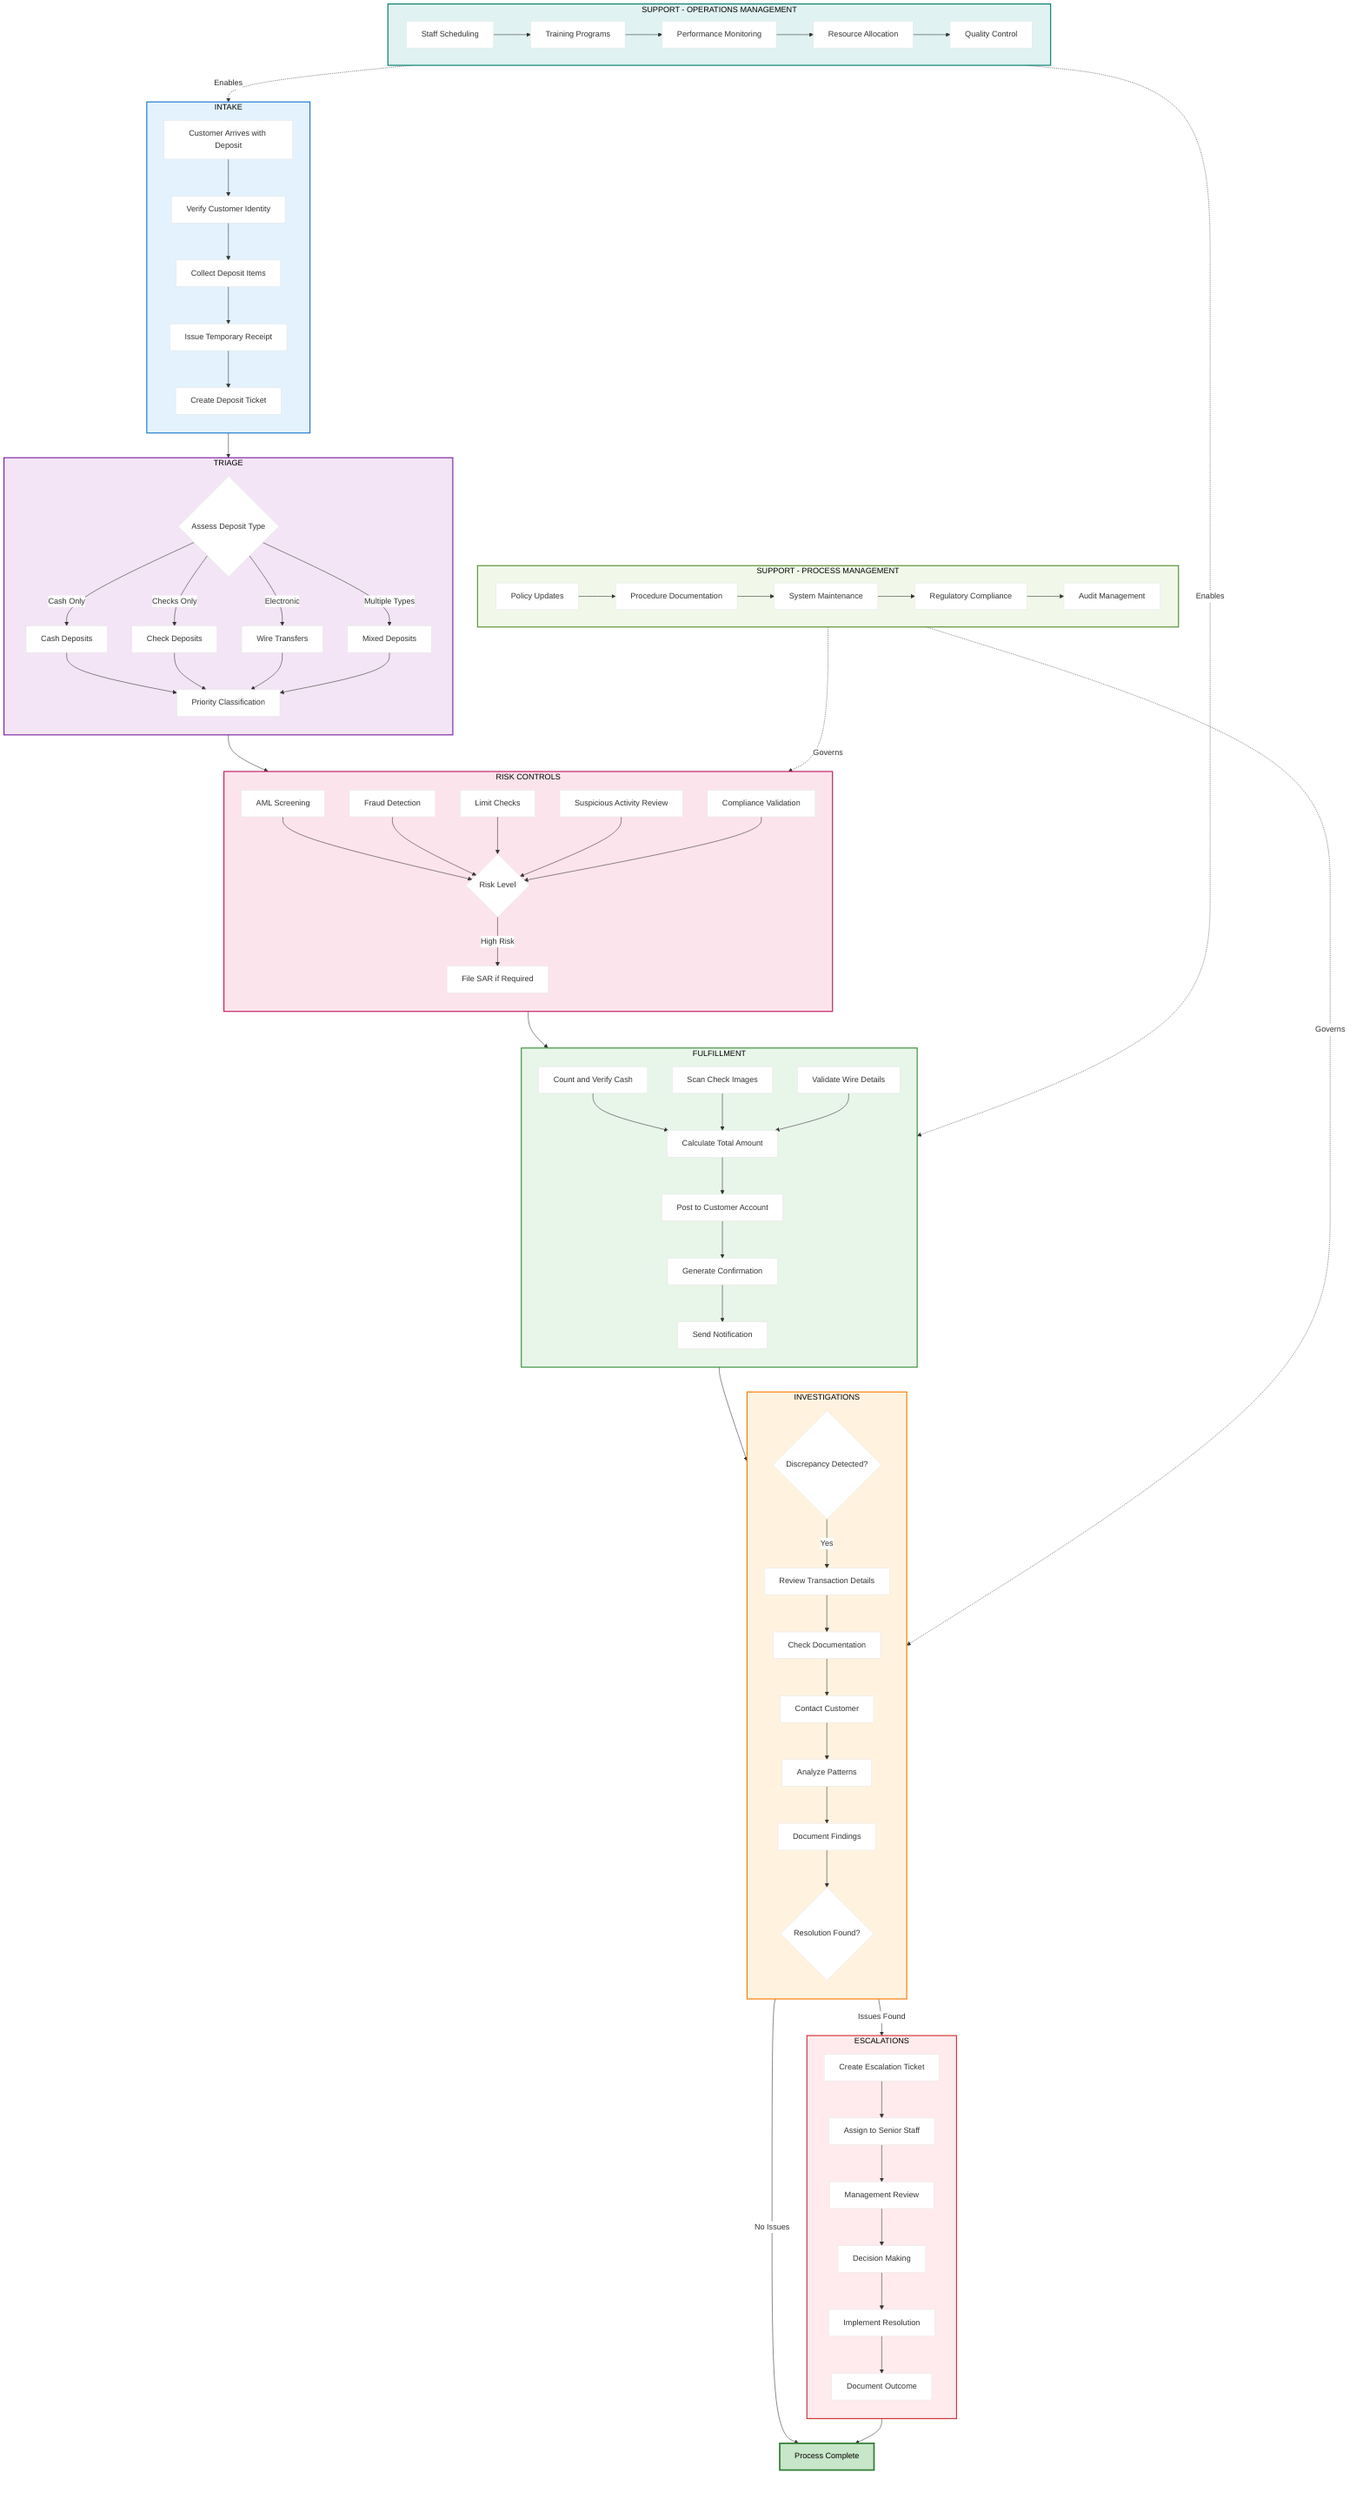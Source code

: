 %%{init: {'theme':'base', 'themeVariables': { 'primaryColor':'#fff', 'primaryTextColor':'#333', 'lineColor':'#333'}}}%%
flowchart TB
    %% Cash Services - Deposit Processing Workflow
    
    %% Intake Subgraph
    subgraph INTAKE[INTAKE]
        direction TB
        I1[Customer Arrives with Deposit]
        I2[Verify Customer Identity]
        I3[Collect Deposit Items]
        I4[Issue Temporary Receipt]
        I5[Create Deposit Ticket]
        
        I1 --> I2
        I2 --> I3
        I3 --> I4
        I4 --> I5
    end
    
    %% Triage Subgraph
    subgraph TRIAGE[TRIAGE]
        direction TB
        T1{Assess Deposit Type}
        T2[Cash Deposits]
        T3[Check Deposits]
        T4[Wire Transfers]
        T5[Mixed Deposits]
        T6[Priority Classification]
        
        T1 -->|Cash Only| T2
        T1 -->|Checks Only| T3
        T1 -->|Electronic| T4
        T1 -->|Multiple Types| T5
        T2 --> T6
        T3 --> T6
        T4 --> T6
        T5 --> T6
    end
    
    %% Fulfillment Subgraph
    subgraph FULFILLMENT[FULFILLMENT]
        direction TB
        F1[Count and Verify Cash]
        F2[Scan Check Images]
        F3[Validate Wire Details]
        F4[Calculate Total Amount]
        F5[Post to Customer Account]
        F6[Generate Confirmation]
        F7[Send Notification]
        
        F1 --> F4
        F2 --> F4
        F3 --> F4
        F4 --> F5
        F5 --> F6
        F6 --> F7
    end
    
    %% Investigations Subgraph
    subgraph INVESTIGATIONS[INVESTIGATIONS]
        direction TB
        IV1{Discrepancy Detected?}
        IV2[Review Transaction Details]
        IV3[Check Documentation]
        IV4[Contact Customer]
        IV5[Analyze Patterns]
        IV6[Document Findings]
        IV7{Resolution Found?}
        
        IV1 -->|Yes| IV2
        IV2 --> IV3
        IV3 --> IV4
        IV4 --> IV5
        IV5 --> IV6
        IV6 --> IV7
    end
    
    %% Escalations Subgraph
    subgraph ESCALATIONS[ESCALATIONS]
        direction TB
        E1[Create Escalation Ticket]
        E2[Assign to Senior Staff]
        E3[Management Review]
        E4[Decision Making]
        E5[Implement Resolution]
        E6[Document Outcome]
        
        E1 --> E2
        E2 --> E3
        E3 --> E4
        E4 --> E5
        E5 --> E6
    end
    
    %% Risk Controls Subgraph
    subgraph RISK_CONTROLS[RISK CONTROLS]
        direction TB
        R1[AML Screening]
        R2[Fraud Detection]
        R3[Limit Checks]
        R4[Suspicious Activity Review]
        R5[Compliance Validation]
        R6{Risk Level}
        R7[File SAR if Required]
        
        R1 --> R6
        R2 --> R6
        R3 --> R6
        R4 --> R6
        R5 --> R6
        R6 -->|High Risk| R7
    end
    
    %% Support Operations Management Subgraph
    subgraph SUPPORT_OPS[SUPPORT - OPERATIONS MANAGEMENT]
        direction LR
        SO1[Staff Scheduling]
        SO2[Training Programs]
        SO3[Performance Monitoring]
        SO4[Resource Allocation]
        SO5[Quality Control]
        
        SO1 --> SO2
        SO2 --> SO3
        SO3 --> SO4
        SO4 --> SO5
    end
    
    %% Support Process Management Subgraph
    subgraph SUPPORT_PROCESS[SUPPORT - PROCESS MANAGEMENT]
        direction LR
        SP1[Policy Updates]
        SP2[Procedure Documentation]
        SP3[System Maintenance]
        SP4[Regulatory Compliance]
        SP5[Audit Management]
        
        SP1 --> SP2
        SP2 --> SP3
        SP3 --> SP4
        SP4 --> SP5
    end
    
    %% Main Flow Connections
    INTAKE --> TRIAGE
    TRIAGE --> RISK_CONTROLS
    RISK_CONTROLS --> FULFILLMENT
    FULFILLMENT --> INVESTIGATIONS
    INVESTIGATIONS -->|Issues Found| ESCALATIONS
    INVESTIGATIONS -->|No Issues| END_PROCESS[Process Complete]
    ESCALATIONS --> END_PROCESS
    
    %% Support Connections
    SUPPORT_OPS -.->|Enables| INTAKE
    SUPPORT_OPS -.->|Enables| FULFILLMENT
    SUPPORT_PROCESS -.->|Governs| RISK_CONTROLS
    SUPPORT_PROCESS -.->|Governs| INVESTIGATIONS
    
    %% Styling
    classDef intakeStyle fill:#e3f2fd,stroke:#1976d2,stroke-width:2px,color:#000
    classDef triageStyle fill:#f3e5f5,stroke:#7b1fa2,stroke-width:2px,color:#000
    classDef fulfillmentStyle fill:#e8f5e9,stroke:#388e3c,stroke-width:2px,color:#000
    classDef investigationStyle fill:#fff3e0,stroke:#f57c00,stroke-width:2px,color:#000
    classDef escalationStyle fill:#ffebee,stroke:#d32f2f,stroke-width:2px,color:#000
    classDef riskStyle fill:#fce4ec,stroke:#c2185b,stroke-width:2px,color:#000
    classDef supportOpsStyle fill:#e0f2f1,stroke:#00796b,stroke-width:2px,color:#000
    classDef supportProcStyle fill:#f1f8e9,stroke:#558b2f,stroke-width:2px,color:#000
    classDef endStyle fill:#c8e6c9,stroke:#2e7d32,stroke-width:3px,color:#000
    
    class INTAKE intakeStyle
    class TRIAGE triageStyle
    class FULFILLMENT fulfillmentStyle
    class INVESTIGATIONS investigationStyle
    class ESCALATIONS escalationStyle
    class RISK_CONTROLS riskStyle
    class SUPPORT_OPS supportOpsStyle
    class SUPPORT_PROCESS supportProcStyle
    class END_PROCESS endStyle